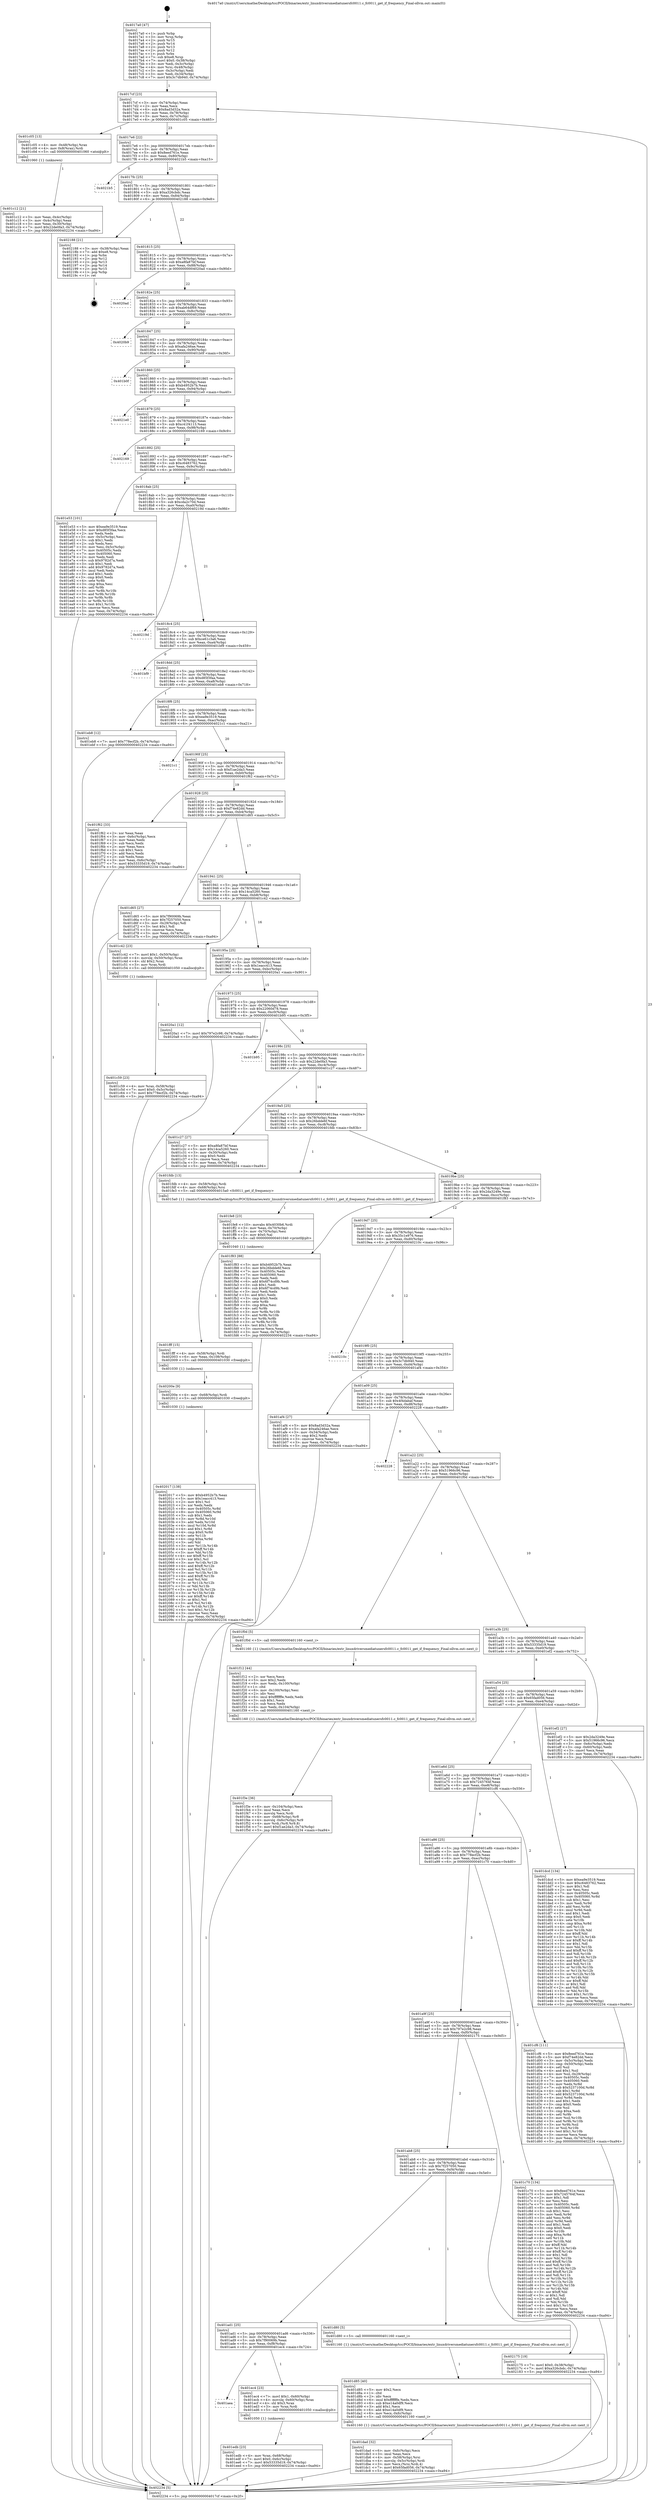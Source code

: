 digraph "0x4017a0" {
  label = "0x4017a0 (/mnt/c/Users/mathe/Desktop/tcc/POCII/binaries/extr_linuxdriversmediatunersfc0011.c_fc0011_get_if_frequency_Final-ollvm.out::main(0))"
  labelloc = "t"
  node[shape=record]

  Entry [label="",width=0.3,height=0.3,shape=circle,fillcolor=black,style=filled]
  "0x4017cf" [label="{
     0x4017cf [23]\l
     | [instrs]\l
     &nbsp;&nbsp;0x4017cf \<+3\>: mov -0x74(%rbp),%eax\l
     &nbsp;&nbsp;0x4017d2 \<+2\>: mov %eax,%ecx\l
     &nbsp;&nbsp;0x4017d4 \<+6\>: sub $0x8ad3d32a,%ecx\l
     &nbsp;&nbsp;0x4017da \<+3\>: mov %eax,-0x78(%rbp)\l
     &nbsp;&nbsp;0x4017dd \<+3\>: mov %ecx,-0x7c(%rbp)\l
     &nbsp;&nbsp;0x4017e0 \<+6\>: je 0000000000401c05 \<main+0x465\>\l
  }"]
  "0x401c05" [label="{
     0x401c05 [13]\l
     | [instrs]\l
     &nbsp;&nbsp;0x401c05 \<+4\>: mov -0x48(%rbp),%rax\l
     &nbsp;&nbsp;0x401c09 \<+4\>: mov 0x8(%rax),%rdi\l
     &nbsp;&nbsp;0x401c0d \<+5\>: call 0000000000401060 \<atoi@plt\>\l
     | [calls]\l
     &nbsp;&nbsp;0x401060 \{1\} (unknown)\l
  }"]
  "0x4017e6" [label="{
     0x4017e6 [22]\l
     | [instrs]\l
     &nbsp;&nbsp;0x4017e6 \<+5\>: jmp 00000000004017eb \<main+0x4b\>\l
     &nbsp;&nbsp;0x4017eb \<+3\>: mov -0x78(%rbp),%eax\l
     &nbsp;&nbsp;0x4017ee \<+5\>: sub $0x8eed761e,%eax\l
     &nbsp;&nbsp;0x4017f3 \<+3\>: mov %eax,-0x80(%rbp)\l
     &nbsp;&nbsp;0x4017f6 \<+6\>: je 00000000004021b5 \<main+0xa15\>\l
  }"]
  Exit [label="",width=0.3,height=0.3,shape=circle,fillcolor=black,style=filled,peripheries=2]
  "0x4021b5" [label="{
     0x4021b5\l
  }", style=dashed]
  "0x4017fc" [label="{
     0x4017fc [25]\l
     | [instrs]\l
     &nbsp;&nbsp;0x4017fc \<+5\>: jmp 0000000000401801 \<main+0x61\>\l
     &nbsp;&nbsp;0x401801 \<+3\>: mov -0x78(%rbp),%eax\l
     &nbsp;&nbsp;0x401804 \<+5\>: sub $0xa326cbdc,%eax\l
     &nbsp;&nbsp;0x401809 \<+6\>: mov %eax,-0x84(%rbp)\l
     &nbsp;&nbsp;0x40180f \<+6\>: je 0000000000402188 \<main+0x9e8\>\l
  }"]
  "0x402017" [label="{
     0x402017 [138]\l
     | [instrs]\l
     &nbsp;&nbsp;0x402017 \<+5\>: mov $0xb4952b7b,%eax\l
     &nbsp;&nbsp;0x40201c \<+5\>: mov $0x1eacc413,%esi\l
     &nbsp;&nbsp;0x402021 \<+2\>: mov $0x1,%cl\l
     &nbsp;&nbsp;0x402023 \<+2\>: xor %edx,%edx\l
     &nbsp;&nbsp;0x402025 \<+8\>: mov 0x40505c,%r8d\l
     &nbsp;&nbsp;0x40202d \<+8\>: mov 0x405060,%r9d\l
     &nbsp;&nbsp;0x402035 \<+3\>: sub $0x1,%edx\l
     &nbsp;&nbsp;0x402038 \<+3\>: mov %r8d,%r10d\l
     &nbsp;&nbsp;0x40203b \<+3\>: add %edx,%r10d\l
     &nbsp;&nbsp;0x40203e \<+4\>: imul %r10d,%r8d\l
     &nbsp;&nbsp;0x402042 \<+4\>: and $0x1,%r8d\l
     &nbsp;&nbsp;0x402046 \<+4\>: cmp $0x0,%r8d\l
     &nbsp;&nbsp;0x40204a \<+4\>: sete %r11b\l
     &nbsp;&nbsp;0x40204e \<+4\>: cmp $0xa,%r9d\l
     &nbsp;&nbsp;0x402052 \<+3\>: setl %bl\l
     &nbsp;&nbsp;0x402055 \<+3\>: mov %r11b,%r14b\l
     &nbsp;&nbsp;0x402058 \<+4\>: xor $0xff,%r14b\l
     &nbsp;&nbsp;0x40205c \<+3\>: mov %bl,%r15b\l
     &nbsp;&nbsp;0x40205f \<+4\>: xor $0xff,%r15b\l
     &nbsp;&nbsp;0x402063 \<+3\>: xor $0x1,%cl\l
     &nbsp;&nbsp;0x402066 \<+3\>: mov %r14b,%r12b\l
     &nbsp;&nbsp;0x402069 \<+4\>: and $0xff,%r12b\l
     &nbsp;&nbsp;0x40206d \<+3\>: and %cl,%r11b\l
     &nbsp;&nbsp;0x402070 \<+3\>: mov %r15b,%r13b\l
     &nbsp;&nbsp;0x402073 \<+4\>: and $0xff,%r13b\l
     &nbsp;&nbsp;0x402077 \<+2\>: and %cl,%bl\l
     &nbsp;&nbsp;0x402079 \<+3\>: or %r11b,%r12b\l
     &nbsp;&nbsp;0x40207c \<+3\>: or %bl,%r13b\l
     &nbsp;&nbsp;0x40207f \<+3\>: xor %r13b,%r12b\l
     &nbsp;&nbsp;0x402082 \<+3\>: or %r15b,%r14b\l
     &nbsp;&nbsp;0x402085 \<+4\>: xor $0xff,%r14b\l
     &nbsp;&nbsp;0x402089 \<+3\>: or $0x1,%cl\l
     &nbsp;&nbsp;0x40208c \<+3\>: and %cl,%r14b\l
     &nbsp;&nbsp;0x40208f \<+3\>: or %r14b,%r12b\l
     &nbsp;&nbsp;0x402092 \<+4\>: test $0x1,%r12b\l
     &nbsp;&nbsp;0x402096 \<+3\>: cmovne %esi,%eax\l
     &nbsp;&nbsp;0x402099 \<+3\>: mov %eax,-0x74(%rbp)\l
     &nbsp;&nbsp;0x40209c \<+5\>: jmp 0000000000402234 \<main+0xa94\>\l
  }"]
  "0x402188" [label="{
     0x402188 [21]\l
     | [instrs]\l
     &nbsp;&nbsp;0x402188 \<+3\>: mov -0x38(%rbp),%eax\l
     &nbsp;&nbsp;0x40218b \<+7\>: add $0xe8,%rsp\l
     &nbsp;&nbsp;0x402192 \<+1\>: pop %rbx\l
     &nbsp;&nbsp;0x402193 \<+2\>: pop %r12\l
     &nbsp;&nbsp;0x402195 \<+2\>: pop %r13\l
     &nbsp;&nbsp;0x402197 \<+2\>: pop %r14\l
     &nbsp;&nbsp;0x402199 \<+2\>: pop %r15\l
     &nbsp;&nbsp;0x40219b \<+1\>: pop %rbp\l
     &nbsp;&nbsp;0x40219c \<+1\>: ret\l
  }"]
  "0x401815" [label="{
     0x401815 [25]\l
     | [instrs]\l
     &nbsp;&nbsp;0x401815 \<+5\>: jmp 000000000040181a \<main+0x7a\>\l
     &nbsp;&nbsp;0x40181a \<+3\>: mov -0x78(%rbp),%eax\l
     &nbsp;&nbsp;0x40181d \<+5\>: sub $0xa8fa87bf,%eax\l
     &nbsp;&nbsp;0x401822 \<+6\>: mov %eax,-0x88(%rbp)\l
     &nbsp;&nbsp;0x401828 \<+6\>: je 00000000004020ad \<main+0x90d\>\l
  }"]
  "0x40200e" [label="{
     0x40200e [9]\l
     | [instrs]\l
     &nbsp;&nbsp;0x40200e \<+4\>: mov -0x68(%rbp),%rdi\l
     &nbsp;&nbsp;0x402012 \<+5\>: call 0000000000401030 \<free@plt\>\l
     | [calls]\l
     &nbsp;&nbsp;0x401030 \{1\} (unknown)\l
  }"]
  "0x4020ad" [label="{
     0x4020ad\l
  }", style=dashed]
  "0x40182e" [label="{
     0x40182e [25]\l
     | [instrs]\l
     &nbsp;&nbsp;0x40182e \<+5\>: jmp 0000000000401833 \<main+0x93\>\l
     &nbsp;&nbsp;0x401833 \<+3\>: mov -0x78(%rbp),%eax\l
     &nbsp;&nbsp;0x401836 \<+5\>: sub $0xab64df69,%eax\l
     &nbsp;&nbsp;0x40183b \<+6\>: mov %eax,-0x8c(%rbp)\l
     &nbsp;&nbsp;0x401841 \<+6\>: je 00000000004020b9 \<main+0x919\>\l
  }"]
  "0x401fff" [label="{
     0x401fff [15]\l
     | [instrs]\l
     &nbsp;&nbsp;0x401fff \<+4\>: mov -0x58(%rbp),%rdi\l
     &nbsp;&nbsp;0x402003 \<+6\>: mov %eax,-0x108(%rbp)\l
     &nbsp;&nbsp;0x402009 \<+5\>: call 0000000000401030 \<free@plt\>\l
     | [calls]\l
     &nbsp;&nbsp;0x401030 \{1\} (unknown)\l
  }"]
  "0x4020b9" [label="{
     0x4020b9\l
  }", style=dashed]
  "0x401847" [label="{
     0x401847 [25]\l
     | [instrs]\l
     &nbsp;&nbsp;0x401847 \<+5\>: jmp 000000000040184c \<main+0xac\>\l
     &nbsp;&nbsp;0x40184c \<+3\>: mov -0x78(%rbp),%eax\l
     &nbsp;&nbsp;0x40184f \<+5\>: sub $0xafa246ae,%eax\l
     &nbsp;&nbsp;0x401854 \<+6\>: mov %eax,-0x90(%rbp)\l
     &nbsp;&nbsp;0x40185a \<+6\>: je 0000000000401b0f \<main+0x36f\>\l
  }"]
  "0x401fe8" [label="{
     0x401fe8 [23]\l
     | [instrs]\l
     &nbsp;&nbsp;0x401fe8 \<+10\>: movabs $0x4030b6,%rdi\l
     &nbsp;&nbsp;0x401ff2 \<+3\>: mov %eax,-0x70(%rbp)\l
     &nbsp;&nbsp;0x401ff5 \<+3\>: mov -0x70(%rbp),%esi\l
     &nbsp;&nbsp;0x401ff8 \<+2\>: mov $0x0,%al\l
     &nbsp;&nbsp;0x401ffa \<+5\>: call 0000000000401040 \<printf@plt\>\l
     | [calls]\l
     &nbsp;&nbsp;0x401040 \{1\} (unknown)\l
  }"]
  "0x401b0f" [label="{
     0x401b0f\l
  }", style=dashed]
  "0x401860" [label="{
     0x401860 [25]\l
     | [instrs]\l
     &nbsp;&nbsp;0x401860 \<+5\>: jmp 0000000000401865 \<main+0xc5\>\l
     &nbsp;&nbsp;0x401865 \<+3\>: mov -0x78(%rbp),%eax\l
     &nbsp;&nbsp;0x401868 \<+5\>: sub $0xb4952b7b,%eax\l
     &nbsp;&nbsp;0x40186d \<+6\>: mov %eax,-0x94(%rbp)\l
     &nbsp;&nbsp;0x401873 \<+6\>: je 00000000004021e0 \<main+0xa40\>\l
  }"]
  "0x401f3e" [label="{
     0x401f3e [36]\l
     | [instrs]\l
     &nbsp;&nbsp;0x401f3e \<+6\>: mov -0x104(%rbp),%ecx\l
     &nbsp;&nbsp;0x401f44 \<+3\>: imul %eax,%ecx\l
     &nbsp;&nbsp;0x401f47 \<+3\>: movslq %ecx,%rdi\l
     &nbsp;&nbsp;0x401f4a \<+4\>: mov -0x68(%rbp),%r8\l
     &nbsp;&nbsp;0x401f4e \<+4\>: movslq -0x6c(%rbp),%r9\l
     &nbsp;&nbsp;0x401f52 \<+4\>: mov %rdi,(%r8,%r9,8)\l
     &nbsp;&nbsp;0x401f56 \<+7\>: movl $0xf1ae2da3,-0x74(%rbp)\l
     &nbsp;&nbsp;0x401f5d \<+5\>: jmp 0000000000402234 \<main+0xa94\>\l
  }"]
  "0x4021e0" [label="{
     0x4021e0\l
  }", style=dashed]
  "0x401879" [label="{
     0x401879 [25]\l
     | [instrs]\l
     &nbsp;&nbsp;0x401879 \<+5\>: jmp 000000000040187e \<main+0xde\>\l
     &nbsp;&nbsp;0x40187e \<+3\>: mov -0x78(%rbp),%eax\l
     &nbsp;&nbsp;0x401881 \<+5\>: sub $0xc41f4113,%eax\l
     &nbsp;&nbsp;0x401886 \<+6\>: mov %eax,-0x98(%rbp)\l
     &nbsp;&nbsp;0x40188c \<+6\>: je 0000000000402169 \<main+0x9c9\>\l
  }"]
  "0x401f12" [label="{
     0x401f12 [44]\l
     | [instrs]\l
     &nbsp;&nbsp;0x401f12 \<+2\>: xor %ecx,%ecx\l
     &nbsp;&nbsp;0x401f14 \<+5\>: mov $0x2,%edx\l
     &nbsp;&nbsp;0x401f19 \<+6\>: mov %edx,-0x100(%rbp)\l
     &nbsp;&nbsp;0x401f1f \<+1\>: cltd\l
     &nbsp;&nbsp;0x401f20 \<+6\>: mov -0x100(%rbp),%esi\l
     &nbsp;&nbsp;0x401f26 \<+2\>: idiv %esi\l
     &nbsp;&nbsp;0x401f28 \<+6\>: imul $0xfffffffe,%edx,%edx\l
     &nbsp;&nbsp;0x401f2e \<+3\>: sub $0x1,%ecx\l
     &nbsp;&nbsp;0x401f31 \<+2\>: sub %ecx,%edx\l
     &nbsp;&nbsp;0x401f33 \<+6\>: mov %edx,-0x104(%rbp)\l
     &nbsp;&nbsp;0x401f39 \<+5\>: call 0000000000401160 \<next_i\>\l
     | [calls]\l
     &nbsp;&nbsp;0x401160 \{1\} (/mnt/c/Users/mathe/Desktop/tcc/POCII/binaries/extr_linuxdriversmediatunersfc0011.c_fc0011_get_if_frequency_Final-ollvm.out::next_i)\l
  }"]
  "0x402169" [label="{
     0x402169\l
  }", style=dashed]
  "0x401892" [label="{
     0x401892 [25]\l
     | [instrs]\l
     &nbsp;&nbsp;0x401892 \<+5\>: jmp 0000000000401897 \<main+0xf7\>\l
     &nbsp;&nbsp;0x401897 \<+3\>: mov -0x78(%rbp),%eax\l
     &nbsp;&nbsp;0x40189a \<+5\>: sub $0xc6483762,%eax\l
     &nbsp;&nbsp;0x40189f \<+6\>: mov %eax,-0x9c(%rbp)\l
     &nbsp;&nbsp;0x4018a5 \<+6\>: je 0000000000401e53 \<main+0x6b3\>\l
  }"]
  "0x401edb" [label="{
     0x401edb [23]\l
     | [instrs]\l
     &nbsp;&nbsp;0x401edb \<+4\>: mov %rax,-0x68(%rbp)\l
     &nbsp;&nbsp;0x401edf \<+7\>: movl $0x0,-0x6c(%rbp)\l
     &nbsp;&nbsp;0x401ee6 \<+7\>: movl $0x53335d19,-0x74(%rbp)\l
     &nbsp;&nbsp;0x401eed \<+5\>: jmp 0000000000402234 \<main+0xa94\>\l
  }"]
  "0x401e53" [label="{
     0x401e53 [101]\l
     | [instrs]\l
     &nbsp;&nbsp;0x401e53 \<+5\>: mov $0xea9e3519,%eax\l
     &nbsp;&nbsp;0x401e58 \<+5\>: mov $0xd85f3faa,%ecx\l
     &nbsp;&nbsp;0x401e5d \<+2\>: xor %edx,%edx\l
     &nbsp;&nbsp;0x401e5f \<+3\>: mov -0x5c(%rbp),%esi\l
     &nbsp;&nbsp;0x401e62 \<+3\>: sub $0x1,%edx\l
     &nbsp;&nbsp;0x401e65 \<+2\>: sub %edx,%esi\l
     &nbsp;&nbsp;0x401e67 \<+3\>: mov %esi,-0x5c(%rbp)\l
     &nbsp;&nbsp;0x401e6a \<+7\>: mov 0x40505c,%edx\l
     &nbsp;&nbsp;0x401e71 \<+7\>: mov 0x405060,%esi\l
     &nbsp;&nbsp;0x401e78 \<+2\>: mov %edx,%edi\l
     &nbsp;&nbsp;0x401e7a \<+6\>: sub $0x9782d7a,%edi\l
     &nbsp;&nbsp;0x401e80 \<+3\>: sub $0x1,%edi\l
     &nbsp;&nbsp;0x401e83 \<+6\>: add $0x9782d7a,%edi\l
     &nbsp;&nbsp;0x401e89 \<+3\>: imul %edi,%edx\l
     &nbsp;&nbsp;0x401e8c \<+3\>: and $0x1,%edx\l
     &nbsp;&nbsp;0x401e8f \<+3\>: cmp $0x0,%edx\l
     &nbsp;&nbsp;0x401e92 \<+4\>: sete %r8b\l
     &nbsp;&nbsp;0x401e96 \<+3\>: cmp $0xa,%esi\l
     &nbsp;&nbsp;0x401e99 \<+4\>: setl %r9b\l
     &nbsp;&nbsp;0x401e9d \<+3\>: mov %r8b,%r10b\l
     &nbsp;&nbsp;0x401ea0 \<+3\>: and %r9b,%r10b\l
     &nbsp;&nbsp;0x401ea3 \<+3\>: xor %r9b,%r8b\l
     &nbsp;&nbsp;0x401ea6 \<+3\>: or %r8b,%r10b\l
     &nbsp;&nbsp;0x401ea9 \<+4\>: test $0x1,%r10b\l
     &nbsp;&nbsp;0x401ead \<+3\>: cmovne %ecx,%eax\l
     &nbsp;&nbsp;0x401eb0 \<+3\>: mov %eax,-0x74(%rbp)\l
     &nbsp;&nbsp;0x401eb3 \<+5\>: jmp 0000000000402234 \<main+0xa94\>\l
  }"]
  "0x4018ab" [label="{
     0x4018ab [25]\l
     | [instrs]\l
     &nbsp;&nbsp;0x4018ab \<+5\>: jmp 00000000004018b0 \<main+0x110\>\l
     &nbsp;&nbsp;0x4018b0 \<+3\>: mov -0x78(%rbp),%eax\l
     &nbsp;&nbsp;0x4018b3 \<+5\>: sub $0xcda2c70d,%eax\l
     &nbsp;&nbsp;0x4018b8 \<+6\>: mov %eax,-0xa0(%rbp)\l
     &nbsp;&nbsp;0x4018be \<+6\>: je 000000000040219d \<main+0x9fd\>\l
  }"]
  "0x401aea" [label="{
     0x401aea\l
  }", style=dashed]
  "0x40219d" [label="{
     0x40219d\l
  }", style=dashed]
  "0x4018c4" [label="{
     0x4018c4 [25]\l
     | [instrs]\l
     &nbsp;&nbsp;0x4018c4 \<+5\>: jmp 00000000004018c9 \<main+0x129\>\l
     &nbsp;&nbsp;0x4018c9 \<+3\>: mov -0x78(%rbp),%eax\l
     &nbsp;&nbsp;0x4018cc \<+5\>: sub $0xce61c3a6,%eax\l
     &nbsp;&nbsp;0x4018d1 \<+6\>: mov %eax,-0xa4(%rbp)\l
     &nbsp;&nbsp;0x4018d7 \<+6\>: je 0000000000401bf9 \<main+0x459\>\l
  }"]
  "0x401ec4" [label="{
     0x401ec4 [23]\l
     | [instrs]\l
     &nbsp;&nbsp;0x401ec4 \<+7\>: movl $0x1,-0x60(%rbp)\l
     &nbsp;&nbsp;0x401ecb \<+4\>: movslq -0x60(%rbp),%rax\l
     &nbsp;&nbsp;0x401ecf \<+4\>: shl $0x3,%rax\l
     &nbsp;&nbsp;0x401ed3 \<+3\>: mov %rax,%rdi\l
     &nbsp;&nbsp;0x401ed6 \<+5\>: call 0000000000401050 \<malloc@plt\>\l
     | [calls]\l
     &nbsp;&nbsp;0x401050 \{1\} (unknown)\l
  }"]
  "0x401bf9" [label="{
     0x401bf9\l
  }", style=dashed]
  "0x4018dd" [label="{
     0x4018dd [25]\l
     | [instrs]\l
     &nbsp;&nbsp;0x4018dd \<+5\>: jmp 00000000004018e2 \<main+0x142\>\l
     &nbsp;&nbsp;0x4018e2 \<+3\>: mov -0x78(%rbp),%eax\l
     &nbsp;&nbsp;0x4018e5 \<+5\>: sub $0xd85f3faa,%eax\l
     &nbsp;&nbsp;0x4018ea \<+6\>: mov %eax,-0xa8(%rbp)\l
     &nbsp;&nbsp;0x4018f0 \<+6\>: je 0000000000401eb8 \<main+0x718\>\l
  }"]
  "0x401dad" [label="{
     0x401dad [32]\l
     | [instrs]\l
     &nbsp;&nbsp;0x401dad \<+6\>: mov -0xfc(%rbp),%ecx\l
     &nbsp;&nbsp;0x401db3 \<+3\>: imul %eax,%ecx\l
     &nbsp;&nbsp;0x401db6 \<+4\>: mov -0x58(%rbp),%rsi\l
     &nbsp;&nbsp;0x401dba \<+4\>: movslq -0x5c(%rbp),%rdi\l
     &nbsp;&nbsp;0x401dbe \<+3\>: mov %ecx,(%rsi,%rdi,4)\l
     &nbsp;&nbsp;0x401dc1 \<+7\>: movl $0x65fad056,-0x74(%rbp)\l
     &nbsp;&nbsp;0x401dc8 \<+5\>: jmp 0000000000402234 \<main+0xa94\>\l
  }"]
  "0x401eb8" [label="{
     0x401eb8 [12]\l
     | [instrs]\l
     &nbsp;&nbsp;0x401eb8 \<+7\>: movl $0x778ecf2b,-0x74(%rbp)\l
     &nbsp;&nbsp;0x401ebf \<+5\>: jmp 0000000000402234 \<main+0xa94\>\l
  }"]
  "0x4018f6" [label="{
     0x4018f6 [25]\l
     | [instrs]\l
     &nbsp;&nbsp;0x4018f6 \<+5\>: jmp 00000000004018fb \<main+0x15b\>\l
     &nbsp;&nbsp;0x4018fb \<+3\>: mov -0x78(%rbp),%eax\l
     &nbsp;&nbsp;0x4018fe \<+5\>: sub $0xea9e3519,%eax\l
     &nbsp;&nbsp;0x401903 \<+6\>: mov %eax,-0xac(%rbp)\l
     &nbsp;&nbsp;0x401909 \<+6\>: je 00000000004021c1 \<main+0xa21\>\l
  }"]
  "0x401d85" [label="{
     0x401d85 [40]\l
     | [instrs]\l
     &nbsp;&nbsp;0x401d85 \<+5\>: mov $0x2,%ecx\l
     &nbsp;&nbsp;0x401d8a \<+1\>: cltd\l
     &nbsp;&nbsp;0x401d8b \<+2\>: idiv %ecx\l
     &nbsp;&nbsp;0x401d8d \<+6\>: imul $0xfffffffe,%edx,%ecx\l
     &nbsp;&nbsp;0x401d93 \<+6\>: sub $0xe14a0df9,%ecx\l
     &nbsp;&nbsp;0x401d99 \<+3\>: add $0x1,%ecx\l
     &nbsp;&nbsp;0x401d9c \<+6\>: add $0xe14a0df9,%ecx\l
     &nbsp;&nbsp;0x401da2 \<+6\>: mov %ecx,-0xfc(%rbp)\l
     &nbsp;&nbsp;0x401da8 \<+5\>: call 0000000000401160 \<next_i\>\l
     | [calls]\l
     &nbsp;&nbsp;0x401160 \{1\} (/mnt/c/Users/mathe/Desktop/tcc/POCII/binaries/extr_linuxdriversmediatunersfc0011.c_fc0011_get_if_frequency_Final-ollvm.out::next_i)\l
  }"]
  "0x4021c1" [label="{
     0x4021c1\l
  }", style=dashed]
  "0x40190f" [label="{
     0x40190f [25]\l
     | [instrs]\l
     &nbsp;&nbsp;0x40190f \<+5\>: jmp 0000000000401914 \<main+0x174\>\l
     &nbsp;&nbsp;0x401914 \<+3\>: mov -0x78(%rbp),%eax\l
     &nbsp;&nbsp;0x401917 \<+5\>: sub $0xf1ae2da3,%eax\l
     &nbsp;&nbsp;0x40191c \<+6\>: mov %eax,-0xb0(%rbp)\l
     &nbsp;&nbsp;0x401922 \<+6\>: je 0000000000401f62 \<main+0x7c2\>\l
  }"]
  "0x401ad1" [label="{
     0x401ad1 [25]\l
     | [instrs]\l
     &nbsp;&nbsp;0x401ad1 \<+5\>: jmp 0000000000401ad6 \<main+0x336\>\l
     &nbsp;&nbsp;0x401ad6 \<+3\>: mov -0x78(%rbp),%eax\l
     &nbsp;&nbsp;0x401ad9 \<+5\>: sub $0x7f90069b,%eax\l
     &nbsp;&nbsp;0x401ade \<+6\>: mov %eax,-0xf8(%rbp)\l
     &nbsp;&nbsp;0x401ae4 \<+6\>: je 0000000000401ec4 \<main+0x724\>\l
  }"]
  "0x401f62" [label="{
     0x401f62 [33]\l
     | [instrs]\l
     &nbsp;&nbsp;0x401f62 \<+2\>: xor %eax,%eax\l
     &nbsp;&nbsp;0x401f64 \<+3\>: mov -0x6c(%rbp),%ecx\l
     &nbsp;&nbsp;0x401f67 \<+2\>: mov %eax,%edx\l
     &nbsp;&nbsp;0x401f69 \<+2\>: sub %ecx,%edx\l
     &nbsp;&nbsp;0x401f6b \<+2\>: mov %eax,%ecx\l
     &nbsp;&nbsp;0x401f6d \<+3\>: sub $0x1,%ecx\l
     &nbsp;&nbsp;0x401f70 \<+2\>: add %ecx,%edx\l
     &nbsp;&nbsp;0x401f72 \<+2\>: sub %edx,%eax\l
     &nbsp;&nbsp;0x401f74 \<+3\>: mov %eax,-0x6c(%rbp)\l
     &nbsp;&nbsp;0x401f77 \<+7\>: movl $0x53335d19,-0x74(%rbp)\l
     &nbsp;&nbsp;0x401f7e \<+5\>: jmp 0000000000402234 \<main+0xa94\>\l
  }"]
  "0x401928" [label="{
     0x401928 [25]\l
     | [instrs]\l
     &nbsp;&nbsp;0x401928 \<+5\>: jmp 000000000040192d \<main+0x18d\>\l
     &nbsp;&nbsp;0x40192d \<+3\>: mov -0x78(%rbp),%eax\l
     &nbsp;&nbsp;0x401930 \<+5\>: sub $0xf74e82dd,%eax\l
     &nbsp;&nbsp;0x401935 \<+6\>: mov %eax,-0xb4(%rbp)\l
     &nbsp;&nbsp;0x40193b \<+6\>: je 0000000000401d65 \<main+0x5c5\>\l
  }"]
  "0x401d80" [label="{
     0x401d80 [5]\l
     | [instrs]\l
     &nbsp;&nbsp;0x401d80 \<+5\>: call 0000000000401160 \<next_i\>\l
     | [calls]\l
     &nbsp;&nbsp;0x401160 \{1\} (/mnt/c/Users/mathe/Desktop/tcc/POCII/binaries/extr_linuxdriversmediatunersfc0011.c_fc0011_get_if_frequency_Final-ollvm.out::next_i)\l
  }"]
  "0x401d65" [label="{
     0x401d65 [27]\l
     | [instrs]\l
     &nbsp;&nbsp;0x401d65 \<+5\>: mov $0x7f90069b,%eax\l
     &nbsp;&nbsp;0x401d6a \<+5\>: mov $0x7f257050,%ecx\l
     &nbsp;&nbsp;0x401d6f \<+3\>: mov -0x29(%rbp),%dl\l
     &nbsp;&nbsp;0x401d72 \<+3\>: test $0x1,%dl\l
     &nbsp;&nbsp;0x401d75 \<+3\>: cmovne %ecx,%eax\l
     &nbsp;&nbsp;0x401d78 \<+3\>: mov %eax,-0x74(%rbp)\l
     &nbsp;&nbsp;0x401d7b \<+5\>: jmp 0000000000402234 \<main+0xa94\>\l
  }"]
  "0x401941" [label="{
     0x401941 [25]\l
     | [instrs]\l
     &nbsp;&nbsp;0x401941 \<+5\>: jmp 0000000000401946 \<main+0x1a6\>\l
     &nbsp;&nbsp;0x401946 \<+3\>: mov -0x78(%rbp),%eax\l
     &nbsp;&nbsp;0x401949 \<+5\>: sub $0x14ca5260,%eax\l
     &nbsp;&nbsp;0x40194e \<+6\>: mov %eax,-0xb8(%rbp)\l
     &nbsp;&nbsp;0x401954 \<+6\>: je 0000000000401c42 \<main+0x4a2\>\l
  }"]
  "0x401ab8" [label="{
     0x401ab8 [25]\l
     | [instrs]\l
     &nbsp;&nbsp;0x401ab8 \<+5\>: jmp 0000000000401abd \<main+0x31d\>\l
     &nbsp;&nbsp;0x401abd \<+3\>: mov -0x78(%rbp),%eax\l
     &nbsp;&nbsp;0x401ac0 \<+5\>: sub $0x7f257050,%eax\l
     &nbsp;&nbsp;0x401ac5 \<+6\>: mov %eax,-0xf4(%rbp)\l
     &nbsp;&nbsp;0x401acb \<+6\>: je 0000000000401d80 \<main+0x5e0\>\l
  }"]
  "0x401c42" [label="{
     0x401c42 [23]\l
     | [instrs]\l
     &nbsp;&nbsp;0x401c42 \<+7\>: movl $0x1,-0x50(%rbp)\l
     &nbsp;&nbsp;0x401c49 \<+4\>: movslq -0x50(%rbp),%rax\l
     &nbsp;&nbsp;0x401c4d \<+4\>: shl $0x2,%rax\l
     &nbsp;&nbsp;0x401c51 \<+3\>: mov %rax,%rdi\l
     &nbsp;&nbsp;0x401c54 \<+5\>: call 0000000000401050 \<malloc@plt\>\l
     | [calls]\l
     &nbsp;&nbsp;0x401050 \{1\} (unknown)\l
  }"]
  "0x40195a" [label="{
     0x40195a [25]\l
     | [instrs]\l
     &nbsp;&nbsp;0x40195a \<+5\>: jmp 000000000040195f \<main+0x1bf\>\l
     &nbsp;&nbsp;0x40195f \<+3\>: mov -0x78(%rbp),%eax\l
     &nbsp;&nbsp;0x401962 \<+5\>: sub $0x1eacc413,%eax\l
     &nbsp;&nbsp;0x401967 \<+6\>: mov %eax,-0xbc(%rbp)\l
     &nbsp;&nbsp;0x40196d \<+6\>: je 00000000004020a1 \<main+0x901\>\l
  }"]
  "0x402175" [label="{
     0x402175 [19]\l
     | [instrs]\l
     &nbsp;&nbsp;0x402175 \<+7\>: movl $0x0,-0x38(%rbp)\l
     &nbsp;&nbsp;0x40217c \<+7\>: movl $0xa326cbdc,-0x74(%rbp)\l
     &nbsp;&nbsp;0x402183 \<+5\>: jmp 0000000000402234 \<main+0xa94\>\l
  }"]
  "0x4020a1" [label="{
     0x4020a1 [12]\l
     | [instrs]\l
     &nbsp;&nbsp;0x4020a1 \<+7\>: movl $0x797e2c98,-0x74(%rbp)\l
     &nbsp;&nbsp;0x4020a8 \<+5\>: jmp 0000000000402234 \<main+0xa94\>\l
  }"]
  "0x401973" [label="{
     0x401973 [25]\l
     | [instrs]\l
     &nbsp;&nbsp;0x401973 \<+5\>: jmp 0000000000401978 \<main+0x1d8\>\l
     &nbsp;&nbsp;0x401978 \<+3\>: mov -0x78(%rbp),%eax\l
     &nbsp;&nbsp;0x40197b \<+5\>: sub $0x22060d78,%eax\l
     &nbsp;&nbsp;0x401980 \<+6\>: mov %eax,-0xc0(%rbp)\l
     &nbsp;&nbsp;0x401986 \<+6\>: je 0000000000401b95 \<main+0x3f5\>\l
  }"]
  "0x401a9f" [label="{
     0x401a9f [25]\l
     | [instrs]\l
     &nbsp;&nbsp;0x401a9f \<+5\>: jmp 0000000000401aa4 \<main+0x304\>\l
     &nbsp;&nbsp;0x401aa4 \<+3\>: mov -0x78(%rbp),%eax\l
     &nbsp;&nbsp;0x401aa7 \<+5\>: sub $0x797e2c98,%eax\l
     &nbsp;&nbsp;0x401aac \<+6\>: mov %eax,-0xf0(%rbp)\l
     &nbsp;&nbsp;0x401ab2 \<+6\>: je 0000000000402175 \<main+0x9d5\>\l
  }"]
  "0x401b95" [label="{
     0x401b95\l
  }", style=dashed]
  "0x40198c" [label="{
     0x40198c [25]\l
     | [instrs]\l
     &nbsp;&nbsp;0x40198c \<+5\>: jmp 0000000000401991 \<main+0x1f1\>\l
     &nbsp;&nbsp;0x401991 \<+3\>: mov -0x78(%rbp),%eax\l
     &nbsp;&nbsp;0x401994 \<+5\>: sub $0x22de0fa3,%eax\l
     &nbsp;&nbsp;0x401999 \<+6\>: mov %eax,-0xc4(%rbp)\l
     &nbsp;&nbsp;0x40199f \<+6\>: je 0000000000401c27 \<main+0x487\>\l
  }"]
  "0x401c70" [label="{
     0x401c70 [134]\l
     | [instrs]\l
     &nbsp;&nbsp;0x401c70 \<+5\>: mov $0x8eed761e,%eax\l
     &nbsp;&nbsp;0x401c75 \<+5\>: mov $0x7245764f,%ecx\l
     &nbsp;&nbsp;0x401c7a \<+2\>: mov $0x1,%dl\l
     &nbsp;&nbsp;0x401c7c \<+2\>: xor %esi,%esi\l
     &nbsp;&nbsp;0x401c7e \<+7\>: mov 0x40505c,%edi\l
     &nbsp;&nbsp;0x401c85 \<+8\>: mov 0x405060,%r8d\l
     &nbsp;&nbsp;0x401c8d \<+3\>: sub $0x1,%esi\l
     &nbsp;&nbsp;0x401c90 \<+3\>: mov %edi,%r9d\l
     &nbsp;&nbsp;0x401c93 \<+3\>: add %esi,%r9d\l
     &nbsp;&nbsp;0x401c96 \<+4\>: imul %r9d,%edi\l
     &nbsp;&nbsp;0x401c9a \<+3\>: and $0x1,%edi\l
     &nbsp;&nbsp;0x401c9d \<+3\>: cmp $0x0,%edi\l
     &nbsp;&nbsp;0x401ca0 \<+4\>: sete %r10b\l
     &nbsp;&nbsp;0x401ca4 \<+4\>: cmp $0xa,%r8d\l
     &nbsp;&nbsp;0x401ca8 \<+4\>: setl %r11b\l
     &nbsp;&nbsp;0x401cac \<+3\>: mov %r10b,%bl\l
     &nbsp;&nbsp;0x401caf \<+3\>: xor $0xff,%bl\l
     &nbsp;&nbsp;0x401cb2 \<+3\>: mov %r11b,%r14b\l
     &nbsp;&nbsp;0x401cb5 \<+4\>: xor $0xff,%r14b\l
     &nbsp;&nbsp;0x401cb9 \<+3\>: xor $0x1,%dl\l
     &nbsp;&nbsp;0x401cbc \<+3\>: mov %bl,%r15b\l
     &nbsp;&nbsp;0x401cbf \<+4\>: and $0xff,%r15b\l
     &nbsp;&nbsp;0x401cc3 \<+3\>: and %dl,%r10b\l
     &nbsp;&nbsp;0x401cc6 \<+3\>: mov %r14b,%r12b\l
     &nbsp;&nbsp;0x401cc9 \<+4\>: and $0xff,%r12b\l
     &nbsp;&nbsp;0x401ccd \<+3\>: and %dl,%r11b\l
     &nbsp;&nbsp;0x401cd0 \<+3\>: or %r10b,%r15b\l
     &nbsp;&nbsp;0x401cd3 \<+3\>: or %r11b,%r12b\l
     &nbsp;&nbsp;0x401cd6 \<+3\>: xor %r12b,%r15b\l
     &nbsp;&nbsp;0x401cd9 \<+3\>: or %r14b,%bl\l
     &nbsp;&nbsp;0x401cdc \<+3\>: xor $0xff,%bl\l
     &nbsp;&nbsp;0x401cdf \<+3\>: or $0x1,%dl\l
     &nbsp;&nbsp;0x401ce2 \<+2\>: and %dl,%bl\l
     &nbsp;&nbsp;0x401ce4 \<+3\>: or %bl,%r15b\l
     &nbsp;&nbsp;0x401ce7 \<+4\>: test $0x1,%r15b\l
     &nbsp;&nbsp;0x401ceb \<+3\>: cmovne %ecx,%eax\l
     &nbsp;&nbsp;0x401cee \<+3\>: mov %eax,-0x74(%rbp)\l
     &nbsp;&nbsp;0x401cf1 \<+5\>: jmp 0000000000402234 \<main+0xa94\>\l
  }"]
  "0x401c27" [label="{
     0x401c27 [27]\l
     | [instrs]\l
     &nbsp;&nbsp;0x401c27 \<+5\>: mov $0xa8fa87bf,%eax\l
     &nbsp;&nbsp;0x401c2c \<+5\>: mov $0x14ca5260,%ecx\l
     &nbsp;&nbsp;0x401c31 \<+3\>: mov -0x30(%rbp),%edx\l
     &nbsp;&nbsp;0x401c34 \<+3\>: cmp $0x0,%edx\l
     &nbsp;&nbsp;0x401c37 \<+3\>: cmove %ecx,%eax\l
     &nbsp;&nbsp;0x401c3a \<+3\>: mov %eax,-0x74(%rbp)\l
     &nbsp;&nbsp;0x401c3d \<+5\>: jmp 0000000000402234 \<main+0xa94\>\l
  }"]
  "0x4019a5" [label="{
     0x4019a5 [25]\l
     | [instrs]\l
     &nbsp;&nbsp;0x4019a5 \<+5\>: jmp 00000000004019aa \<main+0x20a\>\l
     &nbsp;&nbsp;0x4019aa \<+3\>: mov -0x78(%rbp),%eax\l
     &nbsp;&nbsp;0x4019ad \<+5\>: sub $0x26bdde6f,%eax\l
     &nbsp;&nbsp;0x4019b2 \<+6\>: mov %eax,-0xc8(%rbp)\l
     &nbsp;&nbsp;0x4019b8 \<+6\>: je 0000000000401fdb \<main+0x83b\>\l
  }"]
  "0x401a86" [label="{
     0x401a86 [25]\l
     | [instrs]\l
     &nbsp;&nbsp;0x401a86 \<+5\>: jmp 0000000000401a8b \<main+0x2eb\>\l
     &nbsp;&nbsp;0x401a8b \<+3\>: mov -0x78(%rbp),%eax\l
     &nbsp;&nbsp;0x401a8e \<+5\>: sub $0x778ecf2b,%eax\l
     &nbsp;&nbsp;0x401a93 \<+6\>: mov %eax,-0xec(%rbp)\l
     &nbsp;&nbsp;0x401a99 \<+6\>: je 0000000000401c70 \<main+0x4d0\>\l
  }"]
  "0x401fdb" [label="{
     0x401fdb [13]\l
     | [instrs]\l
     &nbsp;&nbsp;0x401fdb \<+4\>: mov -0x58(%rbp),%rdi\l
     &nbsp;&nbsp;0x401fdf \<+4\>: mov -0x68(%rbp),%rsi\l
     &nbsp;&nbsp;0x401fe3 \<+5\>: call 00000000004015a0 \<fc0011_get_if_frequency\>\l
     | [calls]\l
     &nbsp;&nbsp;0x4015a0 \{1\} (/mnt/c/Users/mathe/Desktop/tcc/POCII/binaries/extr_linuxdriversmediatunersfc0011.c_fc0011_get_if_frequency_Final-ollvm.out::fc0011_get_if_frequency)\l
  }"]
  "0x4019be" [label="{
     0x4019be [25]\l
     | [instrs]\l
     &nbsp;&nbsp;0x4019be \<+5\>: jmp 00000000004019c3 \<main+0x223\>\l
     &nbsp;&nbsp;0x4019c3 \<+3\>: mov -0x78(%rbp),%eax\l
     &nbsp;&nbsp;0x4019c6 \<+5\>: sub $0x2da3249e,%eax\l
     &nbsp;&nbsp;0x4019cb \<+6\>: mov %eax,-0xcc(%rbp)\l
     &nbsp;&nbsp;0x4019d1 \<+6\>: je 0000000000401f83 \<main+0x7e3\>\l
  }"]
  "0x401cf6" [label="{
     0x401cf6 [111]\l
     | [instrs]\l
     &nbsp;&nbsp;0x401cf6 \<+5\>: mov $0x8eed761e,%eax\l
     &nbsp;&nbsp;0x401cfb \<+5\>: mov $0xf74e82dd,%ecx\l
     &nbsp;&nbsp;0x401d00 \<+3\>: mov -0x5c(%rbp),%edx\l
     &nbsp;&nbsp;0x401d03 \<+3\>: cmp -0x50(%rbp),%edx\l
     &nbsp;&nbsp;0x401d06 \<+4\>: setl %sil\l
     &nbsp;&nbsp;0x401d0a \<+4\>: and $0x1,%sil\l
     &nbsp;&nbsp;0x401d0e \<+4\>: mov %sil,-0x29(%rbp)\l
     &nbsp;&nbsp;0x401d12 \<+7\>: mov 0x40505c,%edx\l
     &nbsp;&nbsp;0x401d19 \<+7\>: mov 0x405060,%edi\l
     &nbsp;&nbsp;0x401d20 \<+3\>: mov %edx,%r8d\l
     &nbsp;&nbsp;0x401d23 \<+7\>: sub $0x5237100d,%r8d\l
     &nbsp;&nbsp;0x401d2a \<+4\>: sub $0x1,%r8d\l
     &nbsp;&nbsp;0x401d2e \<+7\>: add $0x5237100d,%r8d\l
     &nbsp;&nbsp;0x401d35 \<+4\>: imul %r8d,%edx\l
     &nbsp;&nbsp;0x401d39 \<+3\>: and $0x1,%edx\l
     &nbsp;&nbsp;0x401d3c \<+3\>: cmp $0x0,%edx\l
     &nbsp;&nbsp;0x401d3f \<+4\>: sete %sil\l
     &nbsp;&nbsp;0x401d43 \<+3\>: cmp $0xa,%edi\l
     &nbsp;&nbsp;0x401d46 \<+4\>: setl %r9b\l
     &nbsp;&nbsp;0x401d4a \<+3\>: mov %sil,%r10b\l
     &nbsp;&nbsp;0x401d4d \<+3\>: and %r9b,%r10b\l
     &nbsp;&nbsp;0x401d50 \<+3\>: xor %r9b,%sil\l
     &nbsp;&nbsp;0x401d53 \<+3\>: or %sil,%r10b\l
     &nbsp;&nbsp;0x401d56 \<+4\>: test $0x1,%r10b\l
     &nbsp;&nbsp;0x401d5a \<+3\>: cmovne %ecx,%eax\l
     &nbsp;&nbsp;0x401d5d \<+3\>: mov %eax,-0x74(%rbp)\l
     &nbsp;&nbsp;0x401d60 \<+5\>: jmp 0000000000402234 \<main+0xa94\>\l
  }"]
  "0x401f83" [label="{
     0x401f83 [88]\l
     | [instrs]\l
     &nbsp;&nbsp;0x401f83 \<+5\>: mov $0xb4952b7b,%eax\l
     &nbsp;&nbsp;0x401f88 \<+5\>: mov $0x26bdde6f,%ecx\l
     &nbsp;&nbsp;0x401f8d \<+7\>: mov 0x40505c,%edx\l
     &nbsp;&nbsp;0x401f94 \<+7\>: mov 0x405060,%esi\l
     &nbsp;&nbsp;0x401f9b \<+2\>: mov %edx,%edi\l
     &nbsp;&nbsp;0x401f9d \<+6\>: add $0x6f74cd9b,%edi\l
     &nbsp;&nbsp;0x401fa3 \<+3\>: sub $0x1,%edi\l
     &nbsp;&nbsp;0x401fa6 \<+6\>: sub $0x6f74cd9b,%edi\l
     &nbsp;&nbsp;0x401fac \<+3\>: imul %edi,%edx\l
     &nbsp;&nbsp;0x401faf \<+3\>: and $0x1,%edx\l
     &nbsp;&nbsp;0x401fb2 \<+3\>: cmp $0x0,%edx\l
     &nbsp;&nbsp;0x401fb5 \<+4\>: sete %r8b\l
     &nbsp;&nbsp;0x401fb9 \<+3\>: cmp $0xa,%esi\l
     &nbsp;&nbsp;0x401fbc \<+4\>: setl %r9b\l
     &nbsp;&nbsp;0x401fc0 \<+3\>: mov %r8b,%r10b\l
     &nbsp;&nbsp;0x401fc3 \<+3\>: and %r9b,%r10b\l
     &nbsp;&nbsp;0x401fc6 \<+3\>: xor %r9b,%r8b\l
     &nbsp;&nbsp;0x401fc9 \<+3\>: or %r8b,%r10b\l
     &nbsp;&nbsp;0x401fcc \<+4\>: test $0x1,%r10b\l
     &nbsp;&nbsp;0x401fd0 \<+3\>: cmovne %ecx,%eax\l
     &nbsp;&nbsp;0x401fd3 \<+3\>: mov %eax,-0x74(%rbp)\l
     &nbsp;&nbsp;0x401fd6 \<+5\>: jmp 0000000000402234 \<main+0xa94\>\l
  }"]
  "0x4019d7" [label="{
     0x4019d7 [25]\l
     | [instrs]\l
     &nbsp;&nbsp;0x4019d7 \<+5\>: jmp 00000000004019dc \<main+0x23c\>\l
     &nbsp;&nbsp;0x4019dc \<+3\>: mov -0x78(%rbp),%eax\l
     &nbsp;&nbsp;0x4019df \<+5\>: sub $0x35c1e976,%eax\l
     &nbsp;&nbsp;0x4019e4 \<+6\>: mov %eax,-0xd0(%rbp)\l
     &nbsp;&nbsp;0x4019ea \<+6\>: je 000000000040210c \<main+0x96c\>\l
  }"]
  "0x401a6d" [label="{
     0x401a6d [25]\l
     | [instrs]\l
     &nbsp;&nbsp;0x401a6d \<+5\>: jmp 0000000000401a72 \<main+0x2d2\>\l
     &nbsp;&nbsp;0x401a72 \<+3\>: mov -0x78(%rbp),%eax\l
     &nbsp;&nbsp;0x401a75 \<+5\>: sub $0x7245764f,%eax\l
     &nbsp;&nbsp;0x401a7a \<+6\>: mov %eax,-0xe8(%rbp)\l
     &nbsp;&nbsp;0x401a80 \<+6\>: je 0000000000401cf6 \<main+0x556\>\l
  }"]
  "0x40210c" [label="{
     0x40210c\l
  }", style=dashed]
  "0x4019f0" [label="{
     0x4019f0 [25]\l
     | [instrs]\l
     &nbsp;&nbsp;0x4019f0 \<+5\>: jmp 00000000004019f5 \<main+0x255\>\l
     &nbsp;&nbsp;0x4019f5 \<+3\>: mov -0x78(%rbp),%eax\l
     &nbsp;&nbsp;0x4019f8 \<+5\>: sub $0x3c7db940,%eax\l
     &nbsp;&nbsp;0x4019fd \<+6\>: mov %eax,-0xd4(%rbp)\l
     &nbsp;&nbsp;0x401a03 \<+6\>: je 0000000000401af4 \<main+0x354\>\l
  }"]
  "0x401dcd" [label="{
     0x401dcd [134]\l
     | [instrs]\l
     &nbsp;&nbsp;0x401dcd \<+5\>: mov $0xea9e3519,%eax\l
     &nbsp;&nbsp;0x401dd2 \<+5\>: mov $0xc6483762,%ecx\l
     &nbsp;&nbsp;0x401dd7 \<+2\>: mov $0x1,%dl\l
     &nbsp;&nbsp;0x401dd9 \<+2\>: xor %esi,%esi\l
     &nbsp;&nbsp;0x401ddb \<+7\>: mov 0x40505c,%edi\l
     &nbsp;&nbsp;0x401de2 \<+8\>: mov 0x405060,%r8d\l
     &nbsp;&nbsp;0x401dea \<+3\>: sub $0x1,%esi\l
     &nbsp;&nbsp;0x401ded \<+3\>: mov %edi,%r9d\l
     &nbsp;&nbsp;0x401df0 \<+3\>: add %esi,%r9d\l
     &nbsp;&nbsp;0x401df3 \<+4\>: imul %r9d,%edi\l
     &nbsp;&nbsp;0x401df7 \<+3\>: and $0x1,%edi\l
     &nbsp;&nbsp;0x401dfa \<+3\>: cmp $0x0,%edi\l
     &nbsp;&nbsp;0x401dfd \<+4\>: sete %r10b\l
     &nbsp;&nbsp;0x401e01 \<+4\>: cmp $0xa,%r8d\l
     &nbsp;&nbsp;0x401e05 \<+4\>: setl %r11b\l
     &nbsp;&nbsp;0x401e09 \<+3\>: mov %r10b,%bl\l
     &nbsp;&nbsp;0x401e0c \<+3\>: xor $0xff,%bl\l
     &nbsp;&nbsp;0x401e0f \<+3\>: mov %r11b,%r14b\l
     &nbsp;&nbsp;0x401e12 \<+4\>: xor $0xff,%r14b\l
     &nbsp;&nbsp;0x401e16 \<+3\>: xor $0x1,%dl\l
     &nbsp;&nbsp;0x401e19 \<+3\>: mov %bl,%r15b\l
     &nbsp;&nbsp;0x401e1c \<+4\>: and $0xff,%r15b\l
     &nbsp;&nbsp;0x401e20 \<+3\>: and %dl,%r10b\l
     &nbsp;&nbsp;0x401e23 \<+3\>: mov %r14b,%r12b\l
     &nbsp;&nbsp;0x401e26 \<+4\>: and $0xff,%r12b\l
     &nbsp;&nbsp;0x401e2a \<+3\>: and %dl,%r11b\l
     &nbsp;&nbsp;0x401e2d \<+3\>: or %r10b,%r15b\l
     &nbsp;&nbsp;0x401e30 \<+3\>: or %r11b,%r12b\l
     &nbsp;&nbsp;0x401e33 \<+3\>: xor %r12b,%r15b\l
     &nbsp;&nbsp;0x401e36 \<+3\>: or %r14b,%bl\l
     &nbsp;&nbsp;0x401e39 \<+3\>: xor $0xff,%bl\l
     &nbsp;&nbsp;0x401e3c \<+3\>: or $0x1,%dl\l
     &nbsp;&nbsp;0x401e3f \<+2\>: and %dl,%bl\l
     &nbsp;&nbsp;0x401e41 \<+3\>: or %bl,%r15b\l
     &nbsp;&nbsp;0x401e44 \<+4\>: test $0x1,%r15b\l
     &nbsp;&nbsp;0x401e48 \<+3\>: cmovne %ecx,%eax\l
     &nbsp;&nbsp;0x401e4b \<+3\>: mov %eax,-0x74(%rbp)\l
     &nbsp;&nbsp;0x401e4e \<+5\>: jmp 0000000000402234 \<main+0xa94\>\l
  }"]
  "0x401af4" [label="{
     0x401af4 [27]\l
     | [instrs]\l
     &nbsp;&nbsp;0x401af4 \<+5\>: mov $0x8ad3d32a,%eax\l
     &nbsp;&nbsp;0x401af9 \<+5\>: mov $0xafa246ae,%ecx\l
     &nbsp;&nbsp;0x401afe \<+3\>: mov -0x34(%rbp),%edx\l
     &nbsp;&nbsp;0x401b01 \<+3\>: cmp $0x2,%edx\l
     &nbsp;&nbsp;0x401b04 \<+3\>: cmovne %ecx,%eax\l
     &nbsp;&nbsp;0x401b07 \<+3\>: mov %eax,-0x74(%rbp)\l
     &nbsp;&nbsp;0x401b0a \<+5\>: jmp 0000000000402234 \<main+0xa94\>\l
  }"]
  "0x401a09" [label="{
     0x401a09 [25]\l
     | [instrs]\l
     &nbsp;&nbsp;0x401a09 \<+5\>: jmp 0000000000401a0e \<main+0x26e\>\l
     &nbsp;&nbsp;0x401a0e \<+3\>: mov -0x78(%rbp),%eax\l
     &nbsp;&nbsp;0x401a11 \<+5\>: sub $0x4f4dabaf,%eax\l
     &nbsp;&nbsp;0x401a16 \<+6\>: mov %eax,-0xd8(%rbp)\l
     &nbsp;&nbsp;0x401a1c \<+6\>: je 0000000000402228 \<main+0xa88\>\l
  }"]
  "0x402234" [label="{
     0x402234 [5]\l
     | [instrs]\l
     &nbsp;&nbsp;0x402234 \<+5\>: jmp 00000000004017cf \<main+0x2f\>\l
  }"]
  "0x4017a0" [label="{
     0x4017a0 [47]\l
     | [instrs]\l
     &nbsp;&nbsp;0x4017a0 \<+1\>: push %rbp\l
     &nbsp;&nbsp;0x4017a1 \<+3\>: mov %rsp,%rbp\l
     &nbsp;&nbsp;0x4017a4 \<+2\>: push %r15\l
     &nbsp;&nbsp;0x4017a6 \<+2\>: push %r14\l
     &nbsp;&nbsp;0x4017a8 \<+2\>: push %r13\l
     &nbsp;&nbsp;0x4017aa \<+2\>: push %r12\l
     &nbsp;&nbsp;0x4017ac \<+1\>: push %rbx\l
     &nbsp;&nbsp;0x4017ad \<+7\>: sub $0xe8,%rsp\l
     &nbsp;&nbsp;0x4017b4 \<+7\>: movl $0x0,-0x38(%rbp)\l
     &nbsp;&nbsp;0x4017bb \<+3\>: mov %edi,-0x3c(%rbp)\l
     &nbsp;&nbsp;0x4017be \<+4\>: mov %rsi,-0x48(%rbp)\l
     &nbsp;&nbsp;0x4017c2 \<+3\>: mov -0x3c(%rbp),%edi\l
     &nbsp;&nbsp;0x4017c5 \<+3\>: mov %edi,-0x34(%rbp)\l
     &nbsp;&nbsp;0x4017c8 \<+7\>: movl $0x3c7db940,-0x74(%rbp)\l
  }"]
  "0x401c12" [label="{
     0x401c12 [21]\l
     | [instrs]\l
     &nbsp;&nbsp;0x401c12 \<+3\>: mov %eax,-0x4c(%rbp)\l
     &nbsp;&nbsp;0x401c15 \<+3\>: mov -0x4c(%rbp),%eax\l
     &nbsp;&nbsp;0x401c18 \<+3\>: mov %eax,-0x30(%rbp)\l
     &nbsp;&nbsp;0x401c1b \<+7\>: movl $0x22de0fa3,-0x74(%rbp)\l
     &nbsp;&nbsp;0x401c22 \<+5\>: jmp 0000000000402234 \<main+0xa94\>\l
  }"]
  "0x401c59" [label="{
     0x401c59 [23]\l
     | [instrs]\l
     &nbsp;&nbsp;0x401c59 \<+4\>: mov %rax,-0x58(%rbp)\l
     &nbsp;&nbsp;0x401c5d \<+7\>: movl $0x0,-0x5c(%rbp)\l
     &nbsp;&nbsp;0x401c64 \<+7\>: movl $0x778ecf2b,-0x74(%rbp)\l
     &nbsp;&nbsp;0x401c6b \<+5\>: jmp 0000000000402234 \<main+0xa94\>\l
  }"]
  "0x401a54" [label="{
     0x401a54 [25]\l
     | [instrs]\l
     &nbsp;&nbsp;0x401a54 \<+5\>: jmp 0000000000401a59 \<main+0x2b9\>\l
     &nbsp;&nbsp;0x401a59 \<+3\>: mov -0x78(%rbp),%eax\l
     &nbsp;&nbsp;0x401a5c \<+5\>: sub $0x65fad056,%eax\l
     &nbsp;&nbsp;0x401a61 \<+6\>: mov %eax,-0xe4(%rbp)\l
     &nbsp;&nbsp;0x401a67 \<+6\>: je 0000000000401dcd \<main+0x62d\>\l
  }"]
  "0x402228" [label="{
     0x402228\l
  }", style=dashed]
  "0x401a22" [label="{
     0x401a22 [25]\l
     | [instrs]\l
     &nbsp;&nbsp;0x401a22 \<+5\>: jmp 0000000000401a27 \<main+0x287\>\l
     &nbsp;&nbsp;0x401a27 \<+3\>: mov -0x78(%rbp),%eax\l
     &nbsp;&nbsp;0x401a2a \<+5\>: sub $0x51966c96,%eax\l
     &nbsp;&nbsp;0x401a2f \<+6\>: mov %eax,-0xdc(%rbp)\l
     &nbsp;&nbsp;0x401a35 \<+6\>: je 0000000000401f0d \<main+0x76d\>\l
  }"]
  "0x401ef2" [label="{
     0x401ef2 [27]\l
     | [instrs]\l
     &nbsp;&nbsp;0x401ef2 \<+5\>: mov $0x2da3249e,%eax\l
     &nbsp;&nbsp;0x401ef7 \<+5\>: mov $0x51966c96,%ecx\l
     &nbsp;&nbsp;0x401efc \<+3\>: mov -0x6c(%rbp),%edx\l
     &nbsp;&nbsp;0x401eff \<+3\>: cmp -0x60(%rbp),%edx\l
     &nbsp;&nbsp;0x401f02 \<+3\>: cmovl %ecx,%eax\l
     &nbsp;&nbsp;0x401f05 \<+3\>: mov %eax,-0x74(%rbp)\l
     &nbsp;&nbsp;0x401f08 \<+5\>: jmp 0000000000402234 \<main+0xa94\>\l
  }"]
  "0x401f0d" [label="{
     0x401f0d [5]\l
     | [instrs]\l
     &nbsp;&nbsp;0x401f0d \<+5\>: call 0000000000401160 \<next_i\>\l
     | [calls]\l
     &nbsp;&nbsp;0x401160 \{1\} (/mnt/c/Users/mathe/Desktop/tcc/POCII/binaries/extr_linuxdriversmediatunersfc0011.c_fc0011_get_if_frequency_Final-ollvm.out::next_i)\l
  }"]
  "0x401a3b" [label="{
     0x401a3b [25]\l
     | [instrs]\l
     &nbsp;&nbsp;0x401a3b \<+5\>: jmp 0000000000401a40 \<main+0x2a0\>\l
     &nbsp;&nbsp;0x401a40 \<+3\>: mov -0x78(%rbp),%eax\l
     &nbsp;&nbsp;0x401a43 \<+5\>: sub $0x53335d19,%eax\l
     &nbsp;&nbsp;0x401a48 \<+6\>: mov %eax,-0xe0(%rbp)\l
     &nbsp;&nbsp;0x401a4e \<+6\>: je 0000000000401ef2 \<main+0x752\>\l
  }"]
  Entry -> "0x4017a0" [label=" 1"]
  "0x4017cf" -> "0x401c05" [label=" 1"]
  "0x4017cf" -> "0x4017e6" [label=" 23"]
  "0x402188" -> Exit [label=" 1"]
  "0x4017e6" -> "0x4021b5" [label=" 0"]
  "0x4017e6" -> "0x4017fc" [label=" 23"]
  "0x402175" -> "0x402234" [label=" 1"]
  "0x4017fc" -> "0x402188" [label=" 1"]
  "0x4017fc" -> "0x401815" [label=" 22"]
  "0x4020a1" -> "0x402234" [label=" 1"]
  "0x401815" -> "0x4020ad" [label=" 0"]
  "0x401815" -> "0x40182e" [label=" 22"]
  "0x402017" -> "0x402234" [label=" 1"]
  "0x40182e" -> "0x4020b9" [label=" 0"]
  "0x40182e" -> "0x401847" [label=" 22"]
  "0x40200e" -> "0x402017" [label=" 1"]
  "0x401847" -> "0x401b0f" [label=" 0"]
  "0x401847" -> "0x401860" [label=" 22"]
  "0x401fff" -> "0x40200e" [label=" 1"]
  "0x401860" -> "0x4021e0" [label=" 0"]
  "0x401860" -> "0x401879" [label=" 22"]
  "0x401fe8" -> "0x401fff" [label=" 1"]
  "0x401879" -> "0x402169" [label=" 0"]
  "0x401879" -> "0x401892" [label=" 22"]
  "0x401fdb" -> "0x401fe8" [label=" 1"]
  "0x401892" -> "0x401e53" [label=" 1"]
  "0x401892" -> "0x4018ab" [label=" 21"]
  "0x401f83" -> "0x402234" [label=" 1"]
  "0x4018ab" -> "0x40219d" [label=" 0"]
  "0x4018ab" -> "0x4018c4" [label=" 21"]
  "0x401f62" -> "0x402234" [label=" 1"]
  "0x4018c4" -> "0x401bf9" [label=" 0"]
  "0x4018c4" -> "0x4018dd" [label=" 21"]
  "0x401f3e" -> "0x402234" [label=" 1"]
  "0x4018dd" -> "0x401eb8" [label=" 1"]
  "0x4018dd" -> "0x4018f6" [label=" 20"]
  "0x401f0d" -> "0x401f12" [label=" 1"]
  "0x4018f6" -> "0x4021c1" [label=" 0"]
  "0x4018f6" -> "0x40190f" [label=" 20"]
  "0x401ef2" -> "0x402234" [label=" 2"]
  "0x40190f" -> "0x401f62" [label=" 1"]
  "0x40190f" -> "0x401928" [label=" 19"]
  "0x401edb" -> "0x402234" [label=" 1"]
  "0x401928" -> "0x401d65" [label=" 2"]
  "0x401928" -> "0x401941" [label=" 17"]
  "0x401ec4" -> "0x401edb" [label=" 1"]
  "0x401941" -> "0x401c42" [label=" 1"]
  "0x401941" -> "0x40195a" [label=" 16"]
  "0x401ad1" -> "0x401ec4" [label=" 1"]
  "0x40195a" -> "0x4020a1" [label=" 1"]
  "0x40195a" -> "0x401973" [label=" 15"]
  "0x401f12" -> "0x401f3e" [label=" 1"]
  "0x401973" -> "0x401b95" [label=" 0"]
  "0x401973" -> "0x40198c" [label=" 15"]
  "0x401e53" -> "0x402234" [label=" 1"]
  "0x40198c" -> "0x401c27" [label=" 1"]
  "0x40198c" -> "0x4019a5" [label=" 14"]
  "0x401dcd" -> "0x402234" [label=" 1"]
  "0x4019a5" -> "0x401fdb" [label=" 1"]
  "0x4019a5" -> "0x4019be" [label=" 13"]
  "0x401d85" -> "0x401dad" [label=" 1"]
  "0x4019be" -> "0x401f83" [label=" 1"]
  "0x4019be" -> "0x4019d7" [label=" 12"]
  "0x401d80" -> "0x401d85" [label=" 1"]
  "0x4019d7" -> "0x40210c" [label=" 0"]
  "0x4019d7" -> "0x4019f0" [label=" 12"]
  "0x401ab8" -> "0x401d80" [label=" 1"]
  "0x4019f0" -> "0x401af4" [label=" 1"]
  "0x4019f0" -> "0x401a09" [label=" 11"]
  "0x401af4" -> "0x402234" [label=" 1"]
  "0x4017a0" -> "0x4017cf" [label=" 1"]
  "0x402234" -> "0x4017cf" [label=" 23"]
  "0x401c05" -> "0x401c12" [label=" 1"]
  "0x401c12" -> "0x402234" [label=" 1"]
  "0x401c27" -> "0x402234" [label=" 1"]
  "0x401c42" -> "0x401c59" [label=" 1"]
  "0x401c59" -> "0x402234" [label=" 1"]
  "0x401ad1" -> "0x401aea" [label=" 0"]
  "0x401a09" -> "0x402228" [label=" 0"]
  "0x401a09" -> "0x401a22" [label=" 11"]
  "0x401a9f" -> "0x402175" [label=" 1"]
  "0x401a22" -> "0x401f0d" [label=" 1"]
  "0x401a22" -> "0x401a3b" [label=" 10"]
  "0x401eb8" -> "0x402234" [label=" 1"]
  "0x401a3b" -> "0x401ef2" [label=" 2"]
  "0x401a3b" -> "0x401a54" [label=" 8"]
  "0x401a9f" -> "0x401ab8" [label=" 2"]
  "0x401a54" -> "0x401dcd" [label=" 1"]
  "0x401a54" -> "0x401a6d" [label=" 7"]
  "0x401ab8" -> "0x401ad1" [label=" 1"]
  "0x401a6d" -> "0x401cf6" [label=" 2"]
  "0x401a6d" -> "0x401a86" [label=" 5"]
  "0x401dad" -> "0x402234" [label=" 1"]
  "0x401a86" -> "0x401c70" [label=" 2"]
  "0x401a86" -> "0x401a9f" [label=" 3"]
  "0x401c70" -> "0x402234" [label=" 2"]
  "0x401cf6" -> "0x402234" [label=" 2"]
  "0x401d65" -> "0x402234" [label=" 2"]
}
